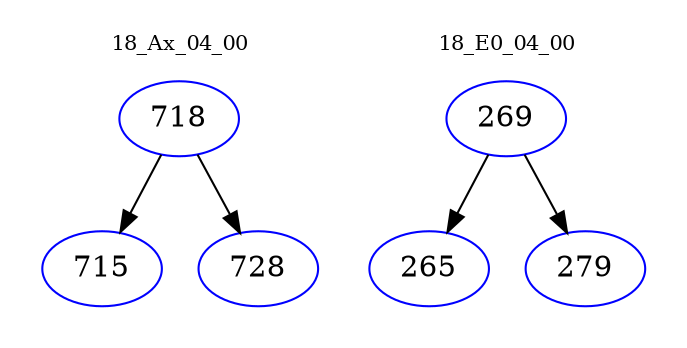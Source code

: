 digraph{
subgraph cluster_0 {
color = white
label = "18_Ax_04_00";
fontsize=10;
T0_718 [label="718", color="blue"]
T0_718 -> T0_715 [color="black"]
T0_715 [label="715", color="blue"]
T0_718 -> T0_728 [color="black"]
T0_728 [label="728", color="blue"]
}
subgraph cluster_1 {
color = white
label = "18_E0_04_00";
fontsize=10;
T1_269 [label="269", color="blue"]
T1_269 -> T1_265 [color="black"]
T1_265 [label="265", color="blue"]
T1_269 -> T1_279 [color="black"]
T1_279 [label="279", color="blue"]
}
}
